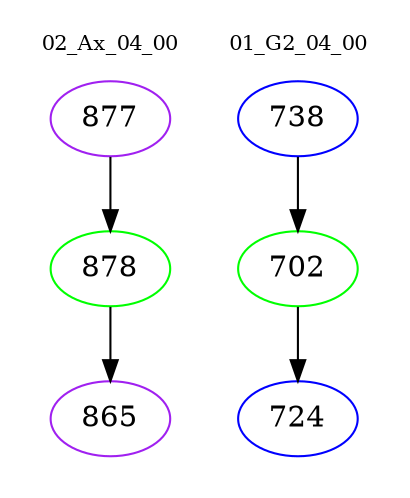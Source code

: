 digraph{
subgraph cluster_0 {
color = white
label = "02_Ax_04_00";
fontsize=10;
T0_877 [label="877", color="purple"]
T0_877 -> T0_878 [color="black"]
T0_878 [label="878", color="green"]
T0_878 -> T0_865 [color="black"]
T0_865 [label="865", color="purple"]
}
subgraph cluster_1 {
color = white
label = "01_G2_04_00";
fontsize=10;
T1_738 [label="738", color="blue"]
T1_738 -> T1_702 [color="black"]
T1_702 [label="702", color="green"]
T1_702 -> T1_724 [color="black"]
T1_724 [label="724", color="blue"]
}
}
